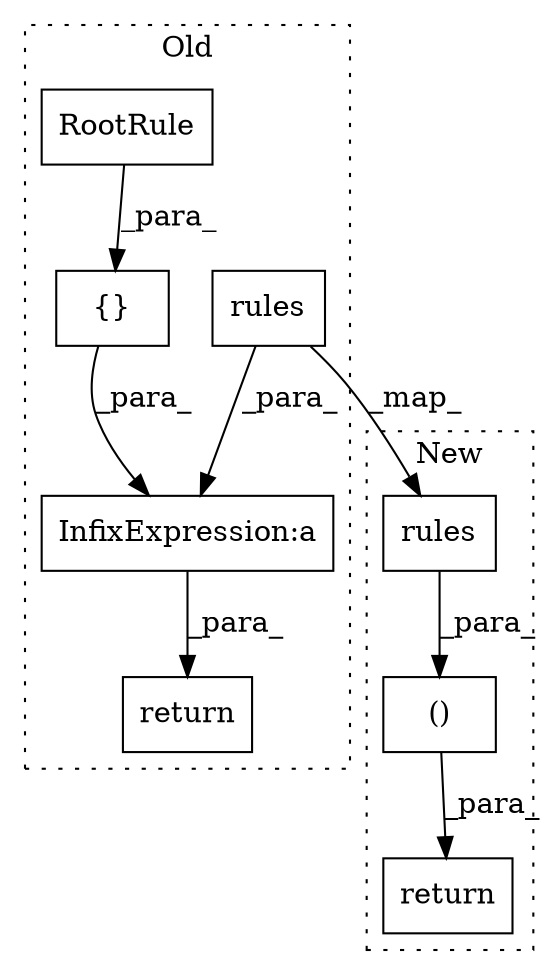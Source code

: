 digraph G {
subgraph cluster0 {
1 [label="RootRule" a="32" s="641,666" l="9,1" shape="box"];
3 [label="InfixExpression:a" a="27" s="610" l="3" shape="box"];
4 [label="{}" a="4" s="622,692" l="1,1" shape="box"];
5 [label="rules" a="32" s="603" l="7" shape="box"];
8 [label="return" a="41" s="586" l="7" shape="box"];
label = "Old";
style="dotted";
}
subgraph cluster1 {
2 [label="()" a="106" s="530" l="90" shape="box"];
6 [label="rules" a="32" s="538" l="7" shape="box"];
7 [label="return" a="41" s="518" l="12" shape="box"];
label = "New";
style="dotted";
}
1 -> 4 [label="_para_"];
2 -> 7 [label="_para_"];
3 -> 8 [label="_para_"];
4 -> 3 [label="_para_"];
5 -> 6 [label="_map_"];
5 -> 3 [label="_para_"];
6 -> 2 [label="_para_"];
}